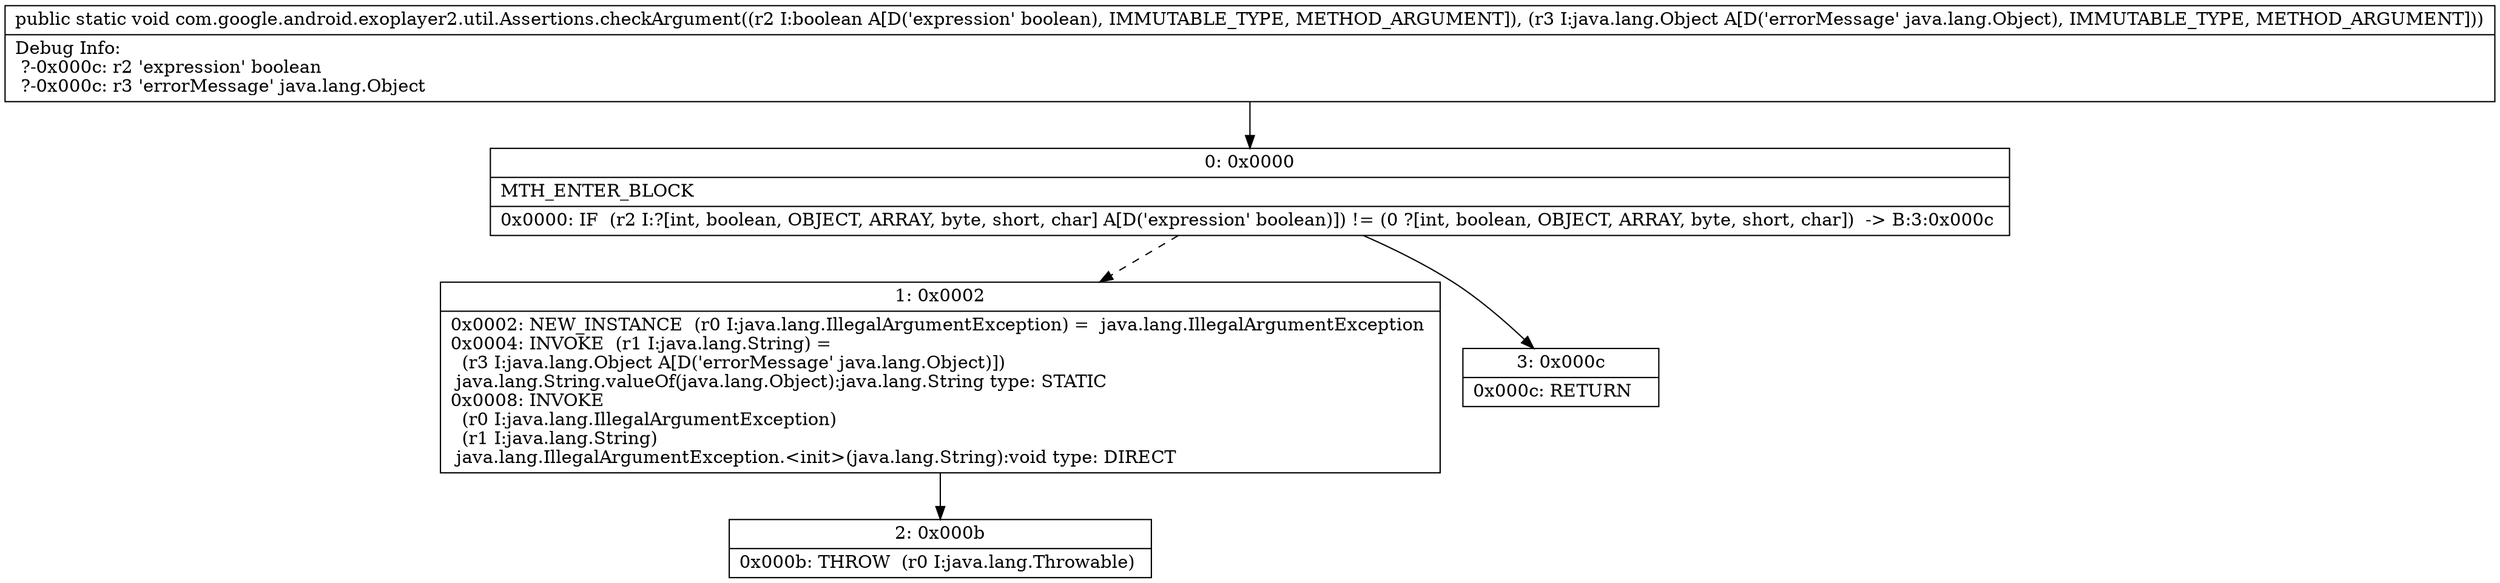 digraph "CFG forcom.google.android.exoplayer2.util.Assertions.checkArgument(ZLjava\/lang\/Object;)V" {
Node_0 [shape=record,label="{0\:\ 0x0000|MTH_ENTER_BLOCK\l|0x0000: IF  (r2 I:?[int, boolean, OBJECT, ARRAY, byte, short, char] A[D('expression' boolean)]) != (0 ?[int, boolean, OBJECT, ARRAY, byte, short, char])  \-\> B:3:0x000c \l}"];
Node_1 [shape=record,label="{1\:\ 0x0002|0x0002: NEW_INSTANCE  (r0 I:java.lang.IllegalArgumentException) =  java.lang.IllegalArgumentException \l0x0004: INVOKE  (r1 I:java.lang.String) = \l  (r3 I:java.lang.Object A[D('errorMessage' java.lang.Object)])\l java.lang.String.valueOf(java.lang.Object):java.lang.String type: STATIC \l0x0008: INVOKE  \l  (r0 I:java.lang.IllegalArgumentException)\l  (r1 I:java.lang.String)\l java.lang.IllegalArgumentException.\<init\>(java.lang.String):void type: DIRECT \l}"];
Node_2 [shape=record,label="{2\:\ 0x000b|0x000b: THROW  (r0 I:java.lang.Throwable) \l}"];
Node_3 [shape=record,label="{3\:\ 0x000c|0x000c: RETURN   \l}"];
MethodNode[shape=record,label="{public static void com.google.android.exoplayer2.util.Assertions.checkArgument((r2 I:boolean A[D('expression' boolean), IMMUTABLE_TYPE, METHOD_ARGUMENT]), (r3 I:java.lang.Object A[D('errorMessage' java.lang.Object), IMMUTABLE_TYPE, METHOD_ARGUMENT]))  | Debug Info:\l  ?\-0x000c: r2 'expression' boolean\l  ?\-0x000c: r3 'errorMessage' java.lang.Object\l}"];
MethodNode -> Node_0;
Node_0 -> Node_1[style=dashed];
Node_0 -> Node_3;
Node_1 -> Node_2;
}

